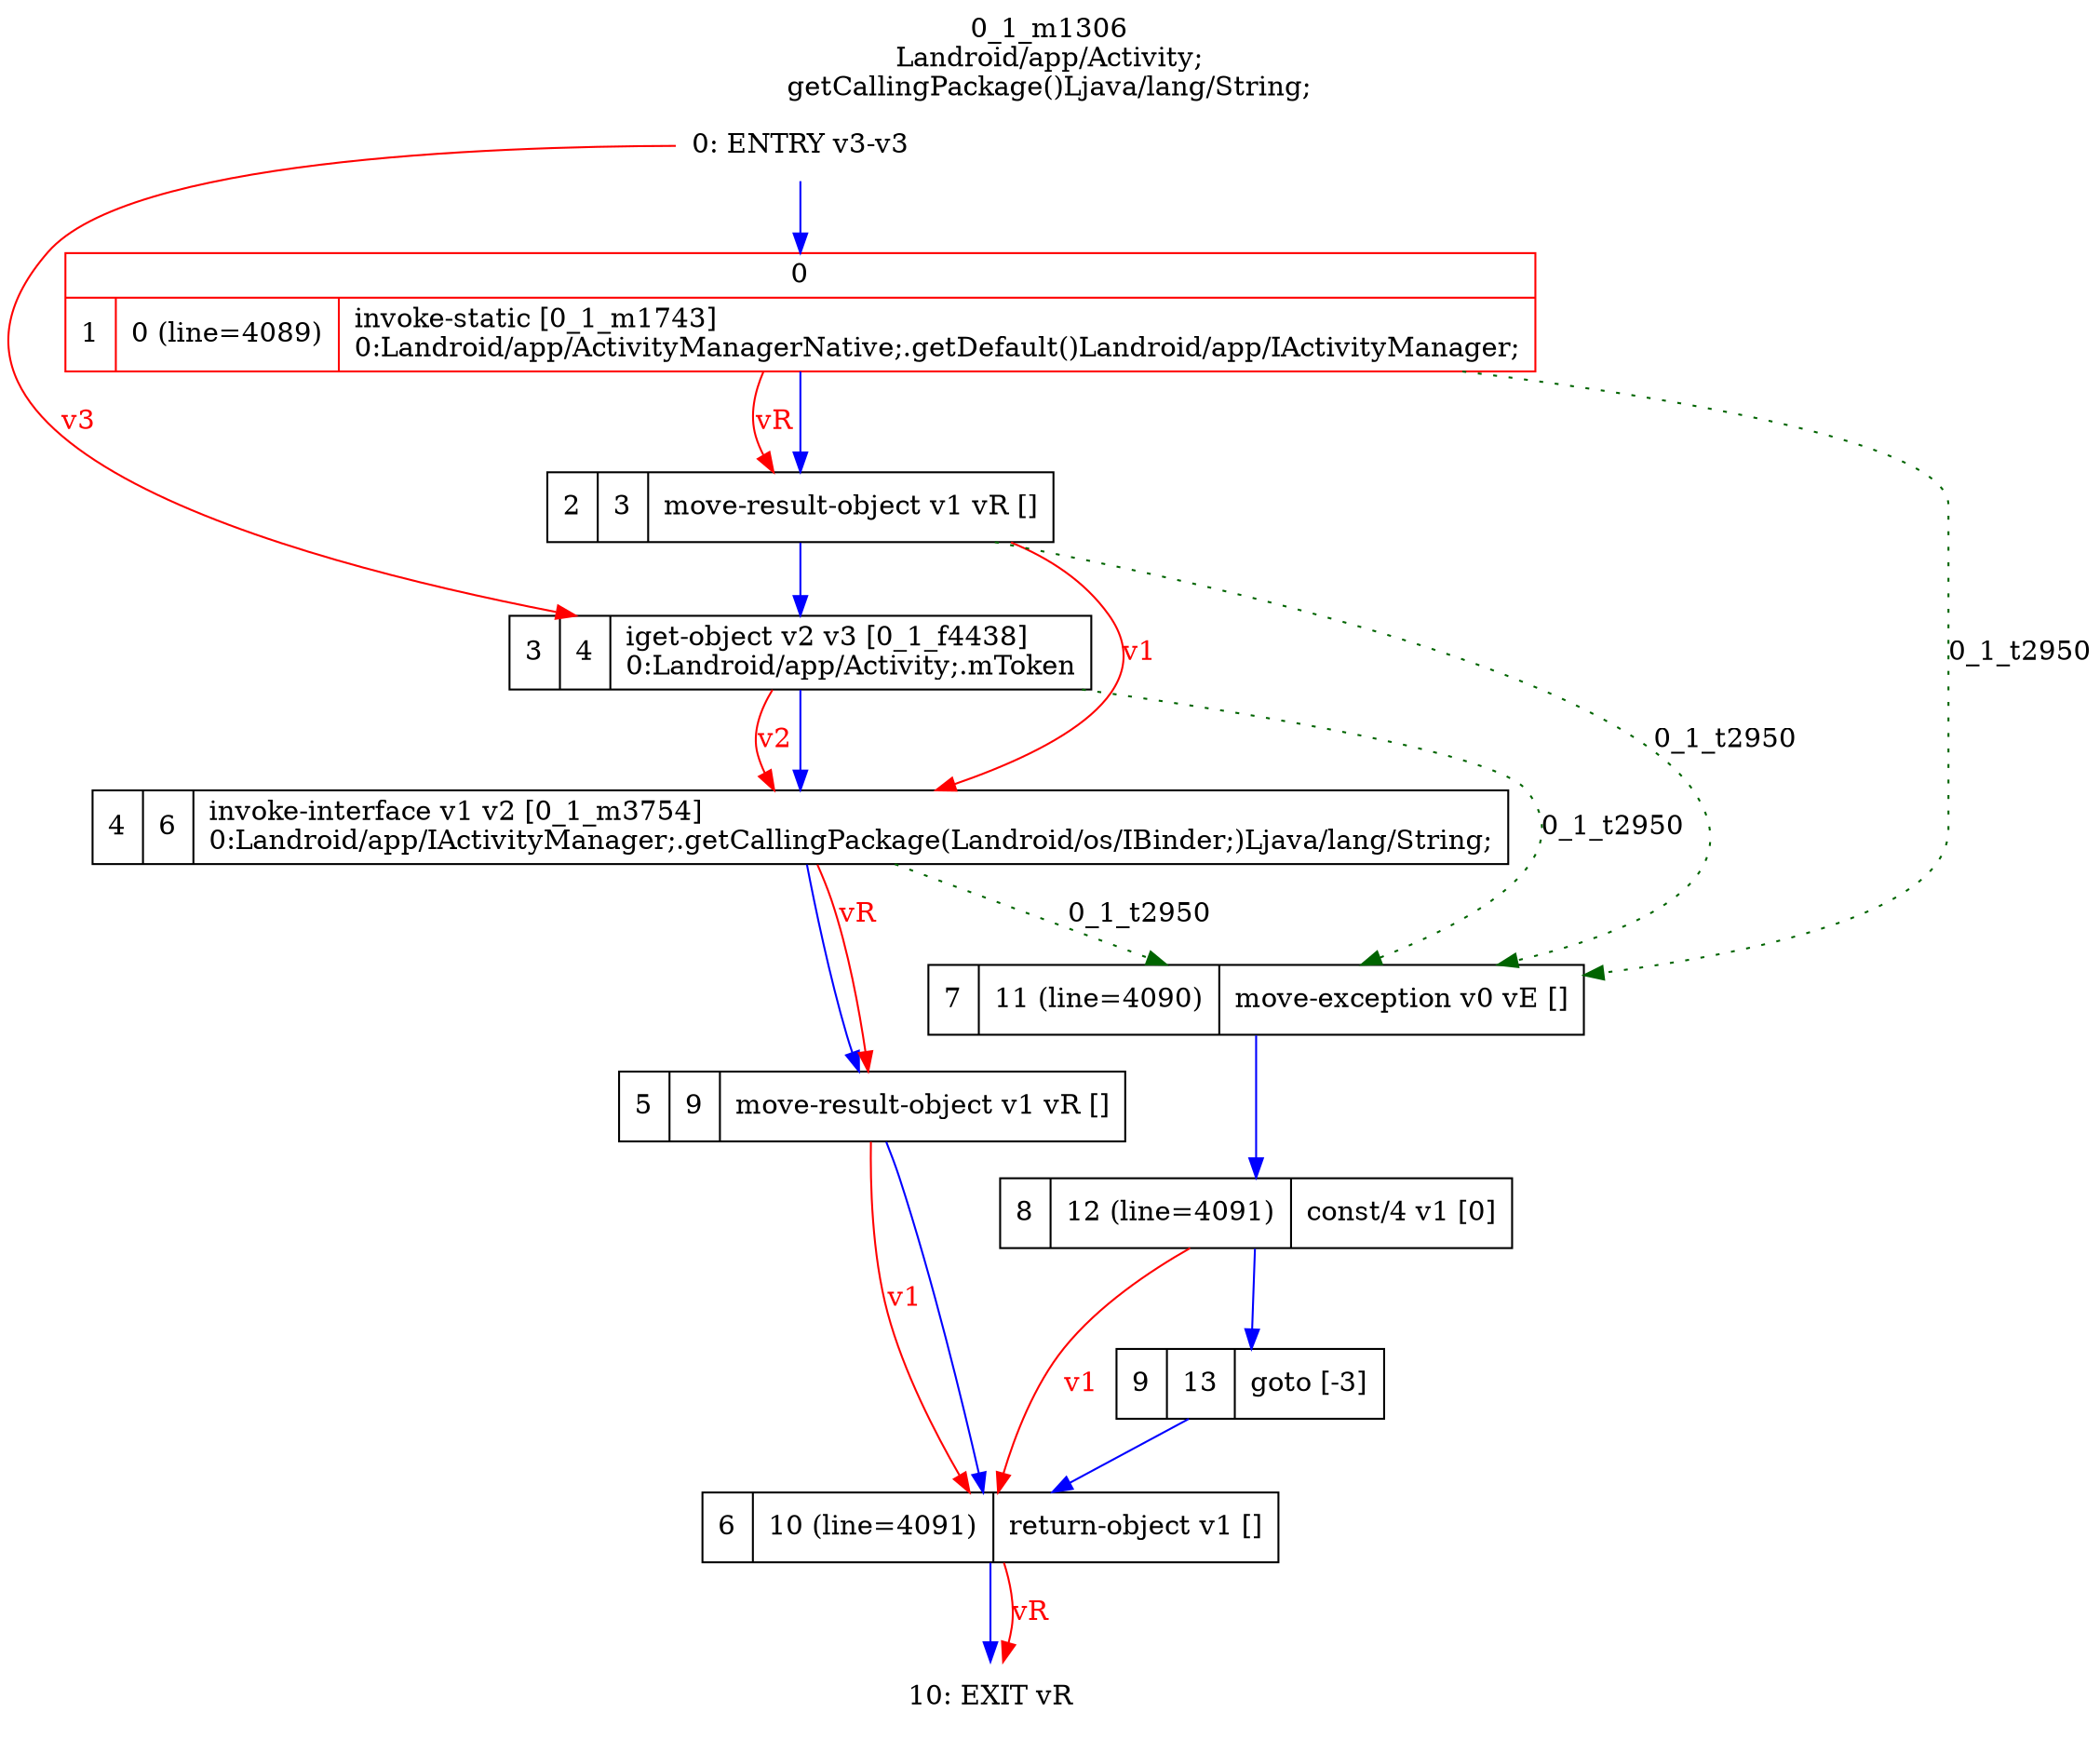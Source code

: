 digraph G {
rankdir=UD;
labelloc=t;
label="0_1_m1306\nLandroid/app/Activity;
getCallingPackage()Ljava/lang/String;";
1, 2, 3, 4 -> 7 [label="0_1_t2950", color=darkgreen, style=dotted];
0[label="0: ENTRY v3-v3",shape=plaintext];
1[label="{0|{1|0 (line=4089)|invoke-static [0_1_m1743]\l0:Landroid/app/ActivityManagerNative;.getDefault()Landroid/app/IActivityManager;\l}}",shape=record,URL="0_1_m1743.dot", color=red];
2[label="2|3|move-result-object v1 vR []\l",shape=record];
3[label="3|4|iget-object v2 v3 [0_1_f4438]\l0:Landroid/app/Activity;.mToken\l",shape=record];
4[label="4|6|invoke-interface v1 v2 [0_1_m3754]\l0:Landroid/app/IActivityManager;.getCallingPackage(Landroid/os/IBinder;)Ljava/lang/String;\l",shape=record,URL="0_1_m3754.dot"];
5[label="5|9|move-result-object v1 vR []\l",shape=record];
6[label="6|10 (line=4091)|return-object v1 []\l",shape=record];
7[label="7|11 (line=4090)|move-exception v0 vE []\l",shape=record];
8[label="8|12 (line=4091)|const/4 v1 [0]\l",shape=record];
9[label="9|13|goto [-3]\l",shape=record];
10[label="10: EXIT vR",shape=plaintext];
0->1 [color=blue, fontcolor=blue,weight=100, taillabel=""];
1->2 [color=blue, fontcolor=blue,weight=100, taillabel=""];
2->3 [color=blue, fontcolor=blue,weight=100, taillabel=""];
3->4 [color=blue, fontcolor=blue,weight=100, taillabel=""];
4->5 [color=blue, fontcolor=blue,weight=100, taillabel=""];
5->6 [color=blue, fontcolor=blue,weight=100, taillabel=""];
6->10 [color=blue, fontcolor=blue,weight=100, taillabel=""];
7->8 [color=blue, fontcolor=blue,weight=100, taillabel=""];
8->9 [color=blue, fontcolor=blue,weight=100, taillabel=""];
9->6 [color=blue, fontcolor=blue,weight=100, taillabel=""];
1->2 [color=red, fontcolor=red, label="vR"];
0->3 [color=red, fontcolor=red, label="v3"];
2->4 [color=red, fontcolor=red, label="v1"];
3->4 [color=red, fontcolor=red, label="v2"];
4->5 [color=red, fontcolor=red, label="vR"];
5->6 [color=red, fontcolor=red, label="v1"];
8->6 [color=red, fontcolor=red, label="v1"];
6->10 [color=red, fontcolor=red, label="vR"];
}
